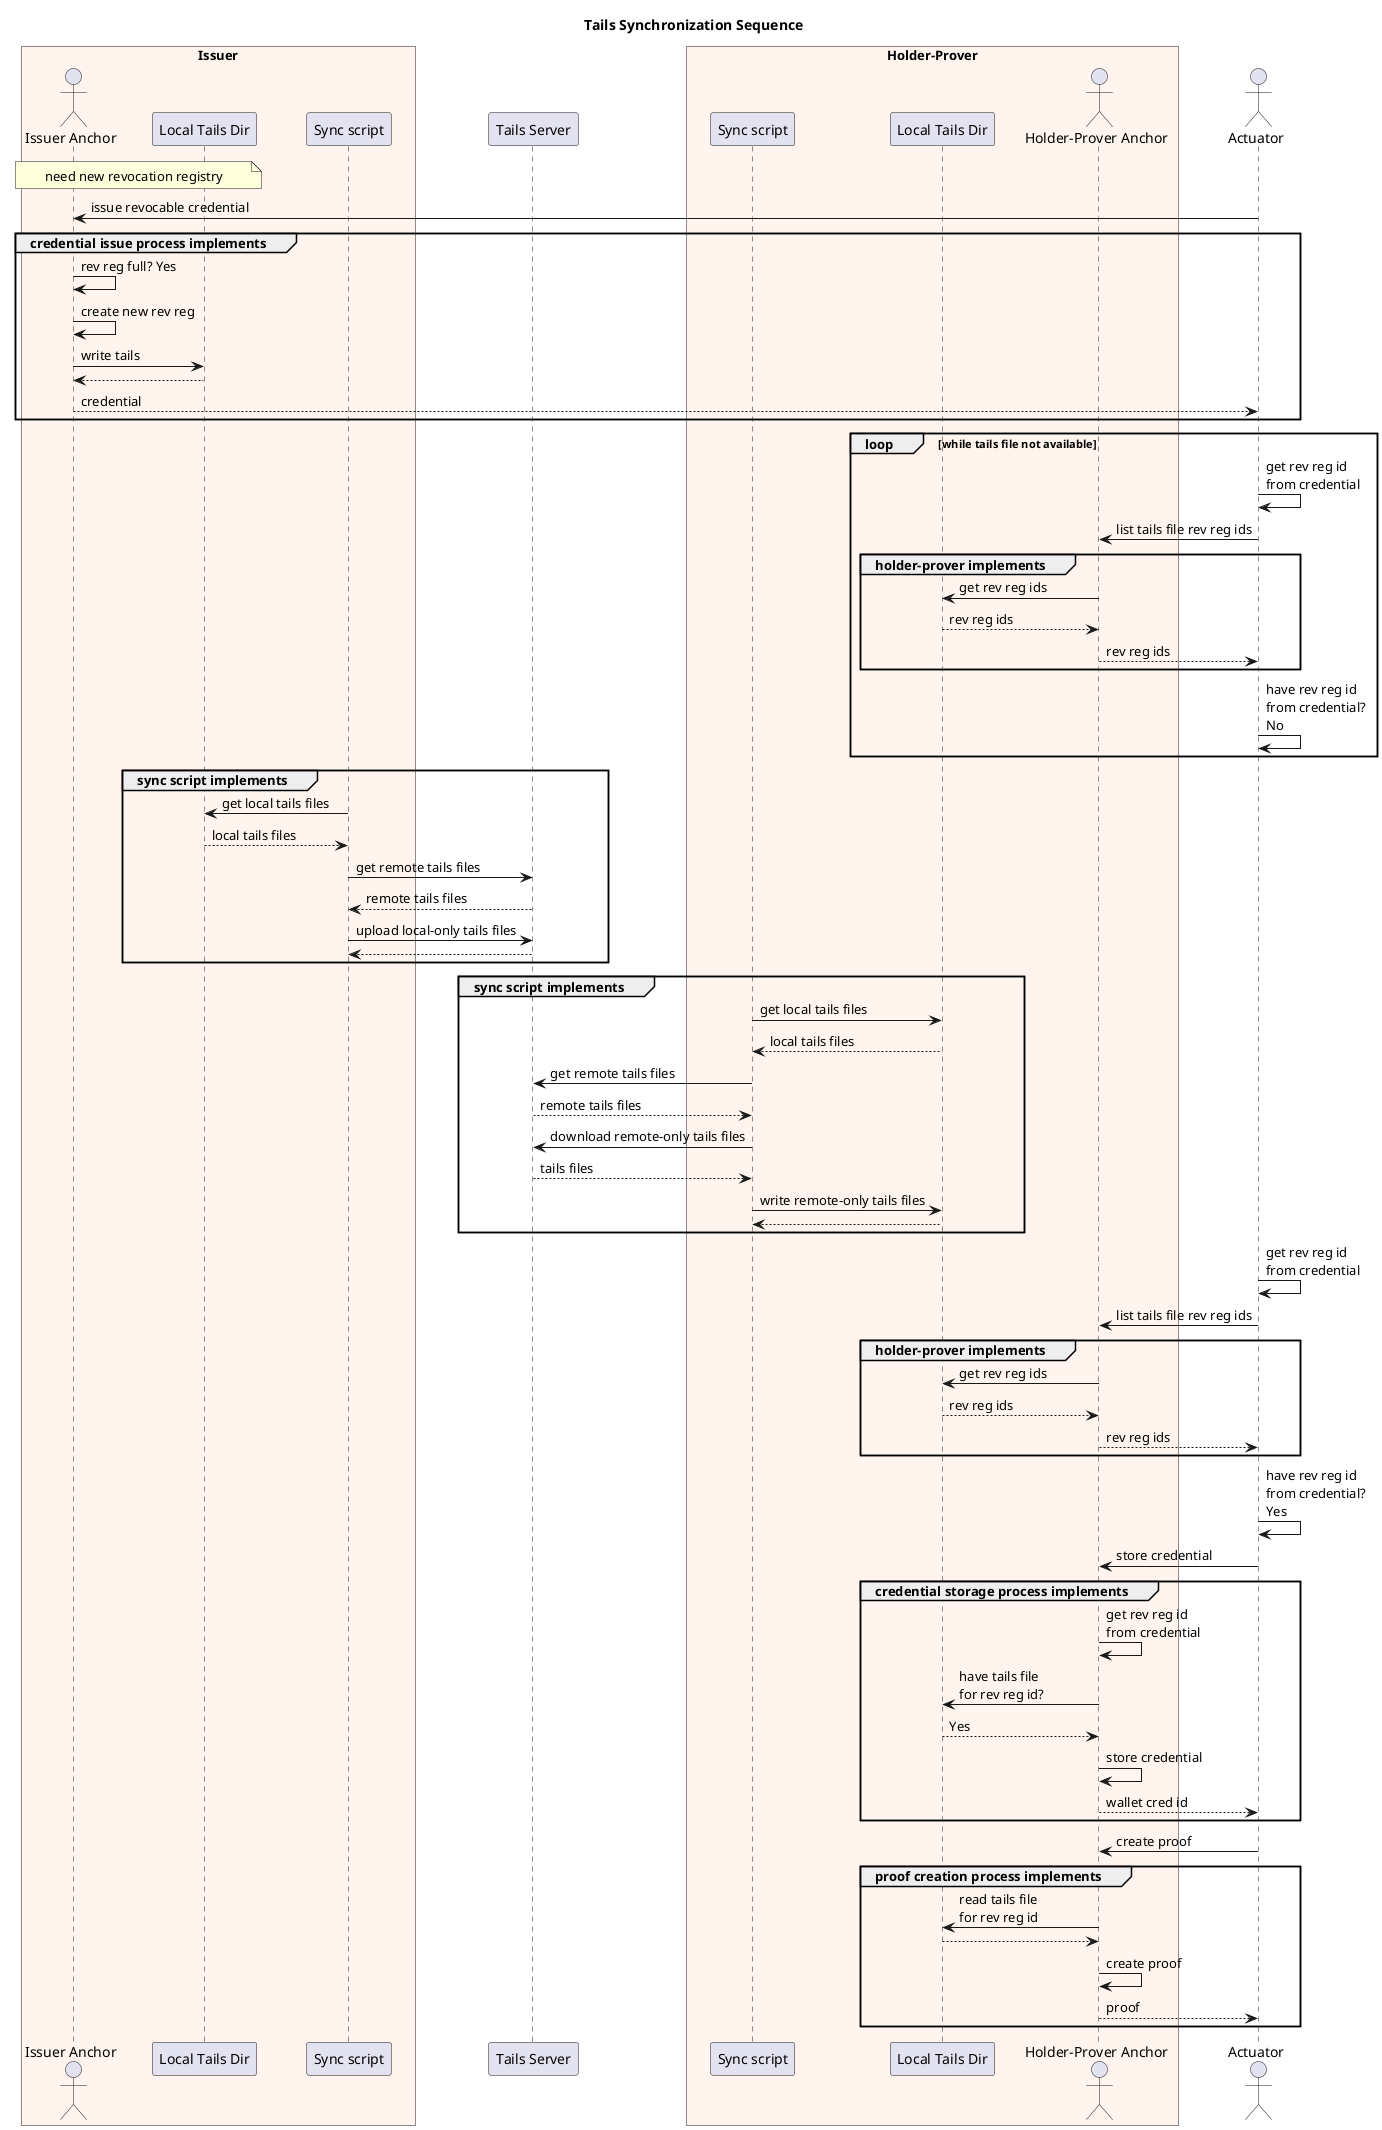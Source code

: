 @startuml
/'
Copyright 2017-2019 Government of Canada - Public Services and Procurement Canada - buyandsell.gc.ca

Licensed under the Apache License, Version 2.0 (the "License");
you may not use this file except in compliance with the License.
You may obtain a copy of the License at

http://www.apache.org/licenses/LICENSE-2.0

Unless required by applicable law or agreed to in writing, software
distributed under the License is distributed on an "AS IS" BASIS,
WITHOUT WARRANTIES OR CONDITIONS OF ANY KIND, either express or implied.
See the License for the specific language governing permissions and
limitations under the License.
'/

skinparam ParticipantPadding 20
skinparam BoxPadding 20

title Tails Synchronization Sequence

box "Issuer" #SeaShell
    actor "Issuer Anchor" as issuer
    participant "Local Tails Dir" as dir_tails_i
    participant "Sync script" as sync_i
endbox

participant "Tails Server" as tails

box "Holder-Prover" #SeaShell
    participant "Sync script" as sync_hp
    participant "Local Tails Dir" as dir_tails_hp
    actor "Holder-Prover Anchor" as hp
endbox

actor Actuator as ator

note over issuer, dir_tails_i
    need new revocation registry
endnote

ator -> issuer: issue revocable credential
group credential issue process implements
    issuer -> issuer: rev reg full? Yes
    issuer -> issuer: create new rev reg
    issuer -> dir_tails_i: write tails
    dir_tails_i --> issuer:
    issuer --> ator: credential
end group

loop while tails file not available
    ator -> ator: get rev reg id\nfrom credential
    ator -> hp: list tails file rev reg ids
    group holder-prover implements
        hp -> dir_tails_hp: get rev reg ids
        dir_tails_hp --> hp: rev reg ids
        hp --> ator: rev reg ids
    end group
    ator -> ator: have rev reg id\nfrom credential?\nNo
end loop

group sync script implements
    sync_i -> dir_tails_i: get local tails files
    dir_tails_i --> sync_i: local tails files
    sync_i -> tails: get remote tails files
    tails --> sync_i: remote tails files
    sync_i -> tails: upload local-only tails files
    tails --> sync_i:
end group

group sync script implements
    sync_hp -> dir_tails_hp: get local tails files
    dir_tails_hp --> sync_hp: local tails files
    sync_hp -> tails: get remote tails files
    tails --> sync_hp: remote tails files
    sync_hp -> tails: download remote-only tails files
    tails --> sync_hp: tails files
    sync_hp -> dir_tails_hp: write remote-only tails files
    dir_tails_hp --> sync_hp:
end group

ator -> ator: get rev reg id\nfrom credential
ator -> hp: list tails file rev reg ids
group holder-prover implements
    hp -> dir_tails_hp: get rev reg ids
    dir_tails_hp --> hp: rev reg ids
    hp --> ator: rev reg ids
end group
ator -> ator: have rev reg id\nfrom credential?\nYes

ator -> hp: store credential
group credential storage process implements
    hp -> hp: get rev reg id\nfrom credential
    hp -> dir_tails_hp: have tails file\nfor rev reg id?
    dir_tails_hp --> hp: Yes
    hp -> hp: store credential
    hp --> ator: wallet cred id
end group

ator -> hp: create proof
group proof creation process implements
    hp -> dir_tails_hp: read tails file\nfor rev reg id
    dir_tails_hp --> hp: 
    hp -> hp: create proof
    hp --> ator: proof
end group

@enduml
